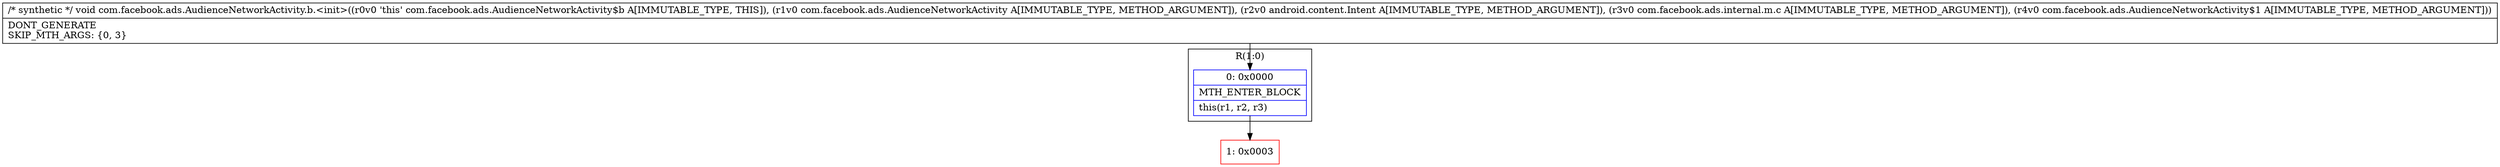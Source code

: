 digraph "CFG forcom.facebook.ads.AudienceNetworkActivity.b.\<init\>(Lcom\/facebook\/ads\/AudienceNetworkActivity;Landroid\/content\/Intent;Lcom\/facebook\/ads\/internal\/m\/c;Lcom\/facebook\/ads\/AudienceNetworkActivity$1;)V" {
subgraph cluster_Region_628806151 {
label = "R(1:0)";
node [shape=record,color=blue];
Node_0 [shape=record,label="{0\:\ 0x0000|MTH_ENTER_BLOCK\l|this(r1, r2, r3)\l}"];
}
Node_1 [shape=record,color=red,label="{1\:\ 0x0003}"];
MethodNode[shape=record,label="{\/* synthetic *\/ void com.facebook.ads.AudienceNetworkActivity.b.\<init\>((r0v0 'this' com.facebook.ads.AudienceNetworkActivity$b A[IMMUTABLE_TYPE, THIS]), (r1v0 com.facebook.ads.AudienceNetworkActivity A[IMMUTABLE_TYPE, METHOD_ARGUMENT]), (r2v0 android.content.Intent A[IMMUTABLE_TYPE, METHOD_ARGUMENT]), (r3v0 com.facebook.ads.internal.m.c A[IMMUTABLE_TYPE, METHOD_ARGUMENT]), (r4v0 com.facebook.ads.AudienceNetworkActivity$1 A[IMMUTABLE_TYPE, METHOD_ARGUMENT]))  | DONT_GENERATE\lSKIP_MTH_ARGS: \{0, 3\}\l}"];
MethodNode -> Node_0;
Node_0 -> Node_1;
}

